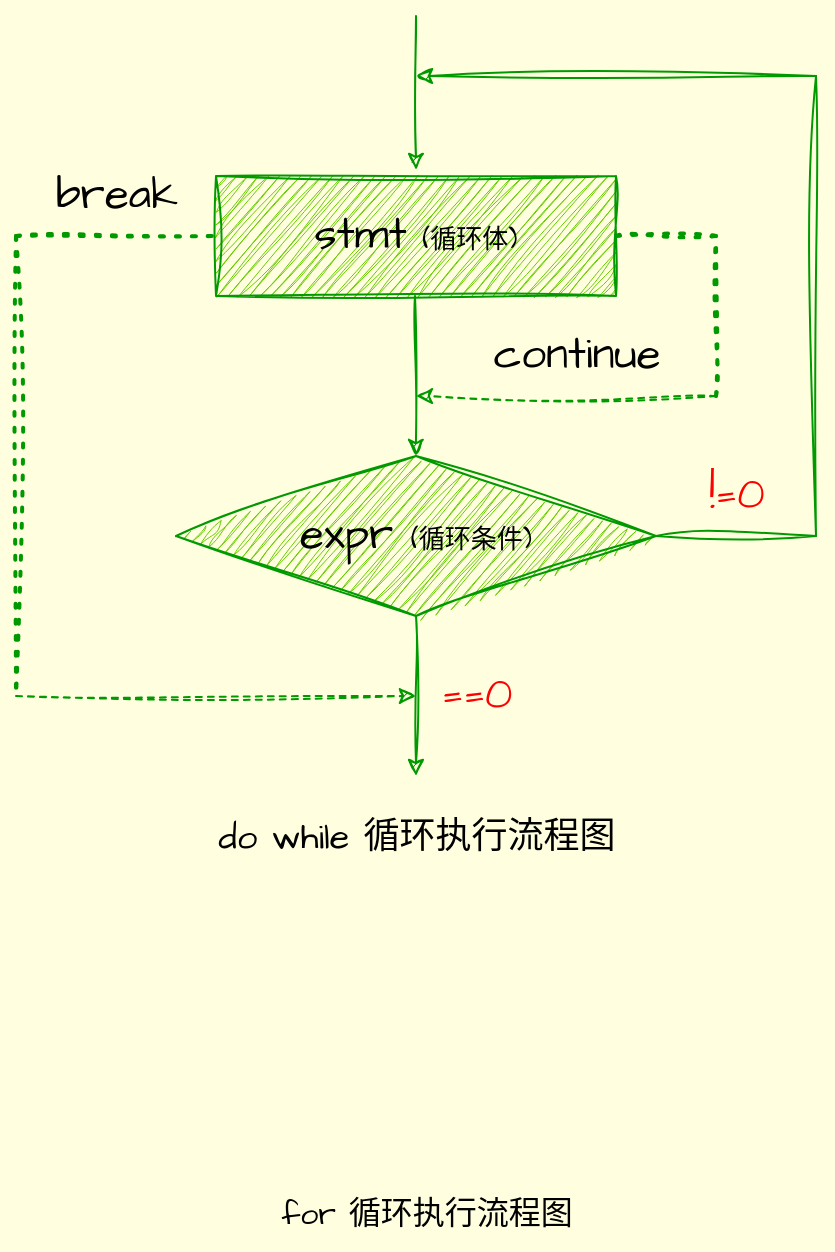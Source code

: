 <mxfile>
    <diagram id="_sOvW27TcjIxDg_2WUum" name="第 1 页">
        <mxGraphModel dx="815" dy="602" grid="1" gridSize="10" guides="1" tooltips="1" connect="1" arrows="1" fold="1" page="1" pageScale="1" pageWidth="1200" pageHeight="1600" background="#FFFFE0" math="0" shadow="0">
            <root>
                <mxCell id="0"/>
                <mxCell id="1" parent="0"/>
                <mxCell id="16" value="&lt;span style=&quot;font-size: 22px;&quot;&gt;stmt&lt;/span&gt;&amp;nbsp;&lt;font style=&quot;font-size: 13px;&quot;&gt;(循环体)&lt;/font&gt;" style="rounded=0;whiteSpace=wrap;html=1;sketch=1;hachureGap=4;jiggle=2;curveFitting=1;strokeColor=#009900;fontFamily=Architects Daughter;fontSource=https%3A%2F%2Ffonts.googleapis.com%2Fcss%3Ffamily%3DArchitects%2BDaughter;fontSize=20;fillColor=#66CC00;fontColor=#000000;" vertex="1" parent="1">
                    <mxGeometry x="300" y="220" width="200" height="60" as="geometry"/>
                </mxCell>
                <mxCell id="18" value="" style="endArrow=classic;html=1;sketch=1;hachureGap=4;jiggle=2;curveFitting=1;fontFamily=Architects Daughter;fontSource=https%3A%2F%2Ffonts.googleapis.com%2Fcss%3Ffamily%3DArchitects%2BDaughter;fontSize=16;entryX=0.5;entryY=0;entryDx=0;entryDy=0;strokeColor=#009900;fontColor=#000000;" edge="1" parent="1">
                    <mxGeometry width="50" height="50" relative="1" as="geometry">
                        <mxPoint x="400" y="140" as="sourcePoint"/>
                        <mxPoint x="400" y="217" as="targetPoint"/>
                    </mxGeometry>
                </mxCell>
                <mxCell id="26" value="&lt;font style=&quot;font-size: 16px;&quot;&gt;for 循环执行流程图&lt;/font&gt;" style="text;html=1;align=center;verticalAlign=middle;resizable=0;points=[];autosize=1;strokeColor=none;fillColor=none;fontSize=20;fontFamily=Architects Daughter;sketch=1;hachureGap=4;jiggle=2;curveFitting=1;fontSource=https%3A%2F%2Ffonts.googleapis.com%2Fcss%3Ffamily%3DArchitects%2BDaughter;fontColor=#000000;" vertex="1" parent="1">
                    <mxGeometry x="320" y="717" width="170" height="40" as="geometry"/>
                </mxCell>
                <mxCell id="29" value="" style="endArrow=classic;html=1;sketch=1;hachureGap=4;jiggle=2;curveFitting=1;fontFamily=Architects Daughter;fontSource=https%3A%2F%2Ffonts.googleapis.com%2Fcss%3Ffamily%3DArchitects%2BDaughter;fontSize=16;strokeColor=#009900;fontColor=#000000;entryX=0.5;entryY=0;entryDx=0;entryDy=0;" edge="1" parent="1" target="30">
                    <mxGeometry width="50" height="50" relative="1" as="geometry">
                        <mxPoint x="399.5" y="280" as="sourcePoint"/>
                        <mxPoint x="399.5" y="330" as="targetPoint"/>
                    </mxGeometry>
                </mxCell>
                <mxCell id="31" style="edgeStyle=none;sketch=1;hachureGap=4;jiggle=2;curveFitting=1;html=1;exitX=0.5;exitY=1;exitDx=0;exitDy=0;fontFamily=Architects Daughter;fontSource=https%3A%2F%2Ffonts.googleapis.com%2Fcss%3Ffamily%3DArchitects%2BDaughter;fontSize=22;fontColor=#000000;strokeColor=#009900;" edge="1" parent="1" source="30">
                    <mxGeometry relative="1" as="geometry">
                        <mxPoint x="400" y="520" as="targetPoint"/>
                    </mxGeometry>
                </mxCell>
                <mxCell id="30" value="&lt;font style=&quot;font-size: 22px;&quot;&gt;expr&amp;nbsp;&lt;/font&gt;&lt;font style=&quot;font-size: 13px;&quot;&gt;(循环条件)&lt;/font&gt;" style="rhombus;whiteSpace=wrap;html=1;sketch=1;hachureGap=4;jiggle=2;curveFitting=1;fontFamily=Architects Daughter;fontSource=https%3A%2F%2Ffonts.googleapis.com%2Fcss%3Ffamily%3DArchitects%2BDaughter;fontSize=20;fillColor=#66CC00;strokeColor=#009900;fontColor=#000000;" vertex="1" parent="1">
                    <mxGeometry x="280" y="360" width="240" height="80" as="geometry"/>
                </mxCell>
                <mxCell id="32" value="&lt;font color=&quot;#ff0000&quot;&gt;==0&lt;/font&gt;" style="text;html=1;align=center;verticalAlign=middle;resizable=0;points=[];autosize=1;strokeColor=none;fillColor=none;fontSize=22;fontFamily=Architects Daughter;fontColor=#000000;sketch=1;hachureGap=4;jiggle=2;curveFitting=1;fontSource=https%3A%2F%2Ffonts.googleapis.com%2Fcss%3Ffamily%3DArchitects%2BDaughter;" vertex="1" parent="1">
                    <mxGeometry x="400" y="460" width="60" height="40" as="geometry"/>
                </mxCell>
                <mxCell id="34" value="" style="endArrow=none;html=1;sketch=1;hachureGap=4;jiggle=2;curveFitting=1;strokeColor=#009900;fontFamily=Architects Daughter;fontSource=https%3A%2F%2Ffonts.googleapis.com%2Fcss%3Ffamily%3DArchitects%2BDaughter;fontSize=22;fontColor=#FF0000;exitX=1;exitY=0.5;exitDx=0;exitDy=0;" edge="1" parent="1" source="30">
                    <mxGeometry width="50" height="50" relative="1" as="geometry">
                        <mxPoint x="390" y="450" as="sourcePoint"/>
                        <mxPoint x="600" y="400" as="targetPoint"/>
                    </mxGeometry>
                </mxCell>
                <mxCell id="35" value="" style="endArrow=none;html=1;sketch=1;hachureGap=4;jiggle=2;curveFitting=1;strokeColor=#009900;fontFamily=Architects Daughter;fontSource=https%3A%2F%2Ffonts.googleapis.com%2Fcss%3Ffamily%3DArchitects%2BDaughter;fontSize=22;fontColor=#FF0000;" edge="1" parent="1">
                    <mxGeometry width="50" height="50" relative="1" as="geometry">
                        <mxPoint x="600" y="170" as="sourcePoint"/>
                        <mxPoint x="600" y="400" as="targetPoint"/>
                    </mxGeometry>
                </mxCell>
                <mxCell id="37" value="" style="endArrow=classic;html=1;sketch=1;hachureGap=4;jiggle=2;curveFitting=1;strokeColor=#009900;fontFamily=Architects Daughter;fontSource=https%3A%2F%2Ffonts.googleapis.com%2Fcss%3Ffamily%3DArchitects%2BDaughter;fontSize=22;fontColor=#FF0000;" edge="1" parent="1">
                    <mxGeometry width="50" height="50" relative="1" as="geometry">
                        <mxPoint x="600" y="170" as="sourcePoint"/>
                        <mxPoint x="400" y="170" as="targetPoint"/>
                    </mxGeometry>
                </mxCell>
                <mxCell id="38" value="" style="endArrow=none;dashed=1;html=1;dashPattern=1 3;strokeWidth=2;sketch=1;hachureGap=4;jiggle=2;curveFitting=1;strokeColor=#009900;fontFamily=Architects Daughter;fontSource=https%3A%2F%2Ffonts.googleapis.com%2Fcss%3Ffamily%3DArchitects%2BDaughter;fontSize=22;fontColor=#FF0000;entryX=0;entryY=0.5;entryDx=0;entryDy=0;" edge="1" parent="1" target="16">
                    <mxGeometry width="50" height="50" relative="1" as="geometry">
                        <mxPoint x="200" y="250" as="sourcePoint"/>
                        <mxPoint x="440" y="300" as="targetPoint"/>
                    </mxGeometry>
                </mxCell>
                <mxCell id="39" value="" style="endArrow=none;dashed=1;html=1;dashPattern=1 3;strokeWidth=2;sketch=1;hachureGap=4;jiggle=2;curveFitting=1;strokeColor=#009900;fontFamily=Architects Daughter;fontSource=https%3A%2F%2Ffonts.googleapis.com%2Fcss%3Ffamily%3DArchitects%2BDaughter;fontSize=22;fontColor=#FF0000;" edge="1" parent="1">
                    <mxGeometry width="50" height="50" relative="1" as="geometry">
                        <mxPoint x="200" y="250" as="sourcePoint"/>
                        <mxPoint x="200" y="480" as="targetPoint"/>
                    </mxGeometry>
                </mxCell>
                <mxCell id="42" value="" style="endArrow=classic;html=1;dashed=1;sketch=1;hachureGap=4;jiggle=2;curveFitting=1;strokeColor=#009900;fontFamily=Architects Daughter;fontSource=https%3A%2F%2Ffonts.googleapis.com%2Fcss%3Ffamily%3DArchitects%2BDaughter;fontSize=22;fontColor=#FF0000;" edge="1" parent="1">
                    <mxGeometry width="50" height="50" relative="1" as="geometry">
                        <mxPoint x="200" y="480" as="sourcePoint"/>
                        <mxPoint x="400" y="480" as="targetPoint"/>
                    </mxGeometry>
                </mxCell>
                <mxCell id="43" value="!=0" style="text;align=center;verticalAlign=middle;resizable=0;points=[];autosize=1;strokeColor=none;fillColor=none;fontSize=22;fontFamily=Architects Daughter;fontColor=#FF0000;hachureGap=4;fontSource=https%3A%2F%2Ffonts.googleapis.com%2Fcss%3Ffamily%3DArchitects%2BDaughter;rounded=0;html=1;" vertex="1" parent="1">
                    <mxGeometry x="535" y="360" width="50" height="40" as="geometry"/>
                </mxCell>
                <mxCell id="44" value="" style="endArrow=none;dashed=1;html=1;dashPattern=1 3;strokeWidth=2;sketch=1;hachureGap=4;jiggle=2;curveFitting=1;strokeColor=#009900;fontFamily=Architects Daughter;fontSource=https%3A%2F%2Ffonts.googleapis.com%2Fcss%3Ffamily%3DArchitects%2BDaughter;fontSize=22;fontColor=#FF0000;exitX=1;exitY=0.5;exitDx=0;exitDy=0;" edge="1" parent="1" source="16">
                    <mxGeometry width="50" height="50" relative="1" as="geometry">
                        <mxPoint x="520" y="350" as="sourcePoint"/>
                        <mxPoint x="550" y="250" as="targetPoint"/>
                    </mxGeometry>
                </mxCell>
                <mxCell id="45" value="" style="endArrow=none;dashed=1;html=1;dashPattern=1 3;strokeWidth=2;sketch=1;hachureGap=4;jiggle=2;curveFitting=1;strokeColor=#009900;fontFamily=Architects Daughter;fontSource=https%3A%2F%2Ffonts.googleapis.com%2Fcss%3Ffamily%3DArchitects%2BDaughter;fontSize=22;fontColor=#FF0000;" edge="1" parent="1">
                    <mxGeometry width="50" height="50" relative="1" as="geometry">
                        <mxPoint x="550" y="330" as="sourcePoint"/>
                        <mxPoint x="550" y="250" as="targetPoint"/>
                    </mxGeometry>
                </mxCell>
                <mxCell id="48" value="" style="endArrow=classic;html=1;dashed=1;sketch=1;hachureGap=4;jiggle=2;curveFitting=1;strokeColor=#009900;fontFamily=Architects Daughter;fontSource=https%3A%2F%2Ffonts.googleapis.com%2Fcss%3Ffamily%3DArchitects%2BDaughter;fontSize=22;fontColor=#FF0000;" edge="1" parent="1">
                    <mxGeometry width="50" height="50" relative="1" as="geometry">
                        <mxPoint x="550" y="330" as="sourcePoint"/>
                        <mxPoint x="400" y="330" as="targetPoint"/>
                    </mxGeometry>
                </mxCell>
                <mxCell id="49" value="&lt;font color=&quot;#000000&quot;&gt;continue&lt;/font&gt;" style="text;html=1;align=center;verticalAlign=middle;resizable=0;points=[];autosize=1;strokeColor=none;fillColor=none;fontSize=22;fontFamily=Architects Daughter;fontColor=#FF0000;sketch=1;hachureGap=4;jiggle=2;curveFitting=1;fontSource=https%3A%2F%2Ffonts.googleapis.com%2Fcss%3Ffamily%3DArchitects%2BDaughter;" vertex="1" parent="1">
                    <mxGeometry x="425" y="290" width="110" height="40" as="geometry"/>
                </mxCell>
                <mxCell id="50" value="break" style="text;html=1;align=center;verticalAlign=middle;resizable=0;points=[];autosize=1;strokeColor=none;fillColor=none;fontSize=22;fontFamily=Architects Daughter;fontColor=#000000;sketch=1;hachureGap=4;jiggle=2;curveFitting=1;fontSource=https%3A%2F%2Ffonts.googleapis.com%2Fcss%3Ffamily%3DArchitects%2BDaughter;" vertex="1" parent="1">
                    <mxGeometry x="210" y="210" width="80" height="40" as="geometry"/>
                </mxCell>
                <mxCell id="51" value="&lt;font style=&quot;font-size: 18px;&quot;&gt;do while 循环执行流程图&lt;/font&gt;" style="text;html=1;align=center;verticalAlign=middle;resizable=0;points=[];autosize=1;strokeColor=none;fillColor=none;fontSize=22;fontFamily=Architects Daughter;fontColor=#000000;sketch=1;hachureGap=4;jiggle=2;curveFitting=1;fontSource=https%3A%2F%2Ffonts.googleapis.com%2Fcss%3Ffamily%3DArchitects%2BDaughter;" vertex="1" parent="1">
                    <mxGeometry x="290" y="530" width="220" height="40" as="geometry"/>
                </mxCell>
            </root>
        </mxGraphModel>
    </diagram>
</mxfile>